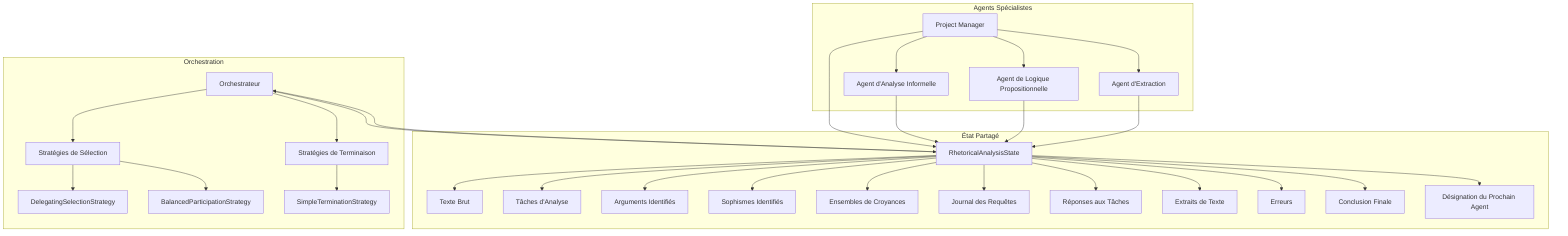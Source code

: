 graph TD
    subgraph "Orchestration"
        OR[Orchestrateur] --> SS[Stratégies de Sélection]
        OR --> TS[Stratégies de Terminaison]
        SS --> DelegatingSelectionStrategy[DelegatingSelectionStrategy]
        SS --> BalancedParticipationStrategy[BalancedParticipationStrategy]
        TS --> SimpleTerminationStrategy[SimpleTerminationStrategy]
    end
    
    subgraph "Agents Spécialistes"
        PM[Project Manager] --> IA[Agent d'Analyse Informelle]
        PM --> PL[Agent de Logique Propositionnelle]
        PM --> EA[Agent d'Extraction]
    end
    
    subgraph "État Partagé"
        ES[RhetoricalAnalysisState] --> RT[Texte Brut]
        ES --> AT[Tâches d'Analyse]
        ES --> IA2[Arguments Identifiés]
        ES --> IF[Sophismes Identifiés]
        ES --> BS[Ensembles de Croyances]
        ES --> QL[Journal des Requêtes]
        ES --> ANS[Réponses aux Tâches]
        ES --> EXT[Extraits de Texte]
        ES --> ERR[Erreurs]
        ES --> FC[Conclusion Finale]
        ES --> NA[Désignation du Prochain Agent]
    end
    
    OR --> ES
    PM --> ES
    IA --> ES
    PL --> ES
    EA --> ES
    ES --> OR